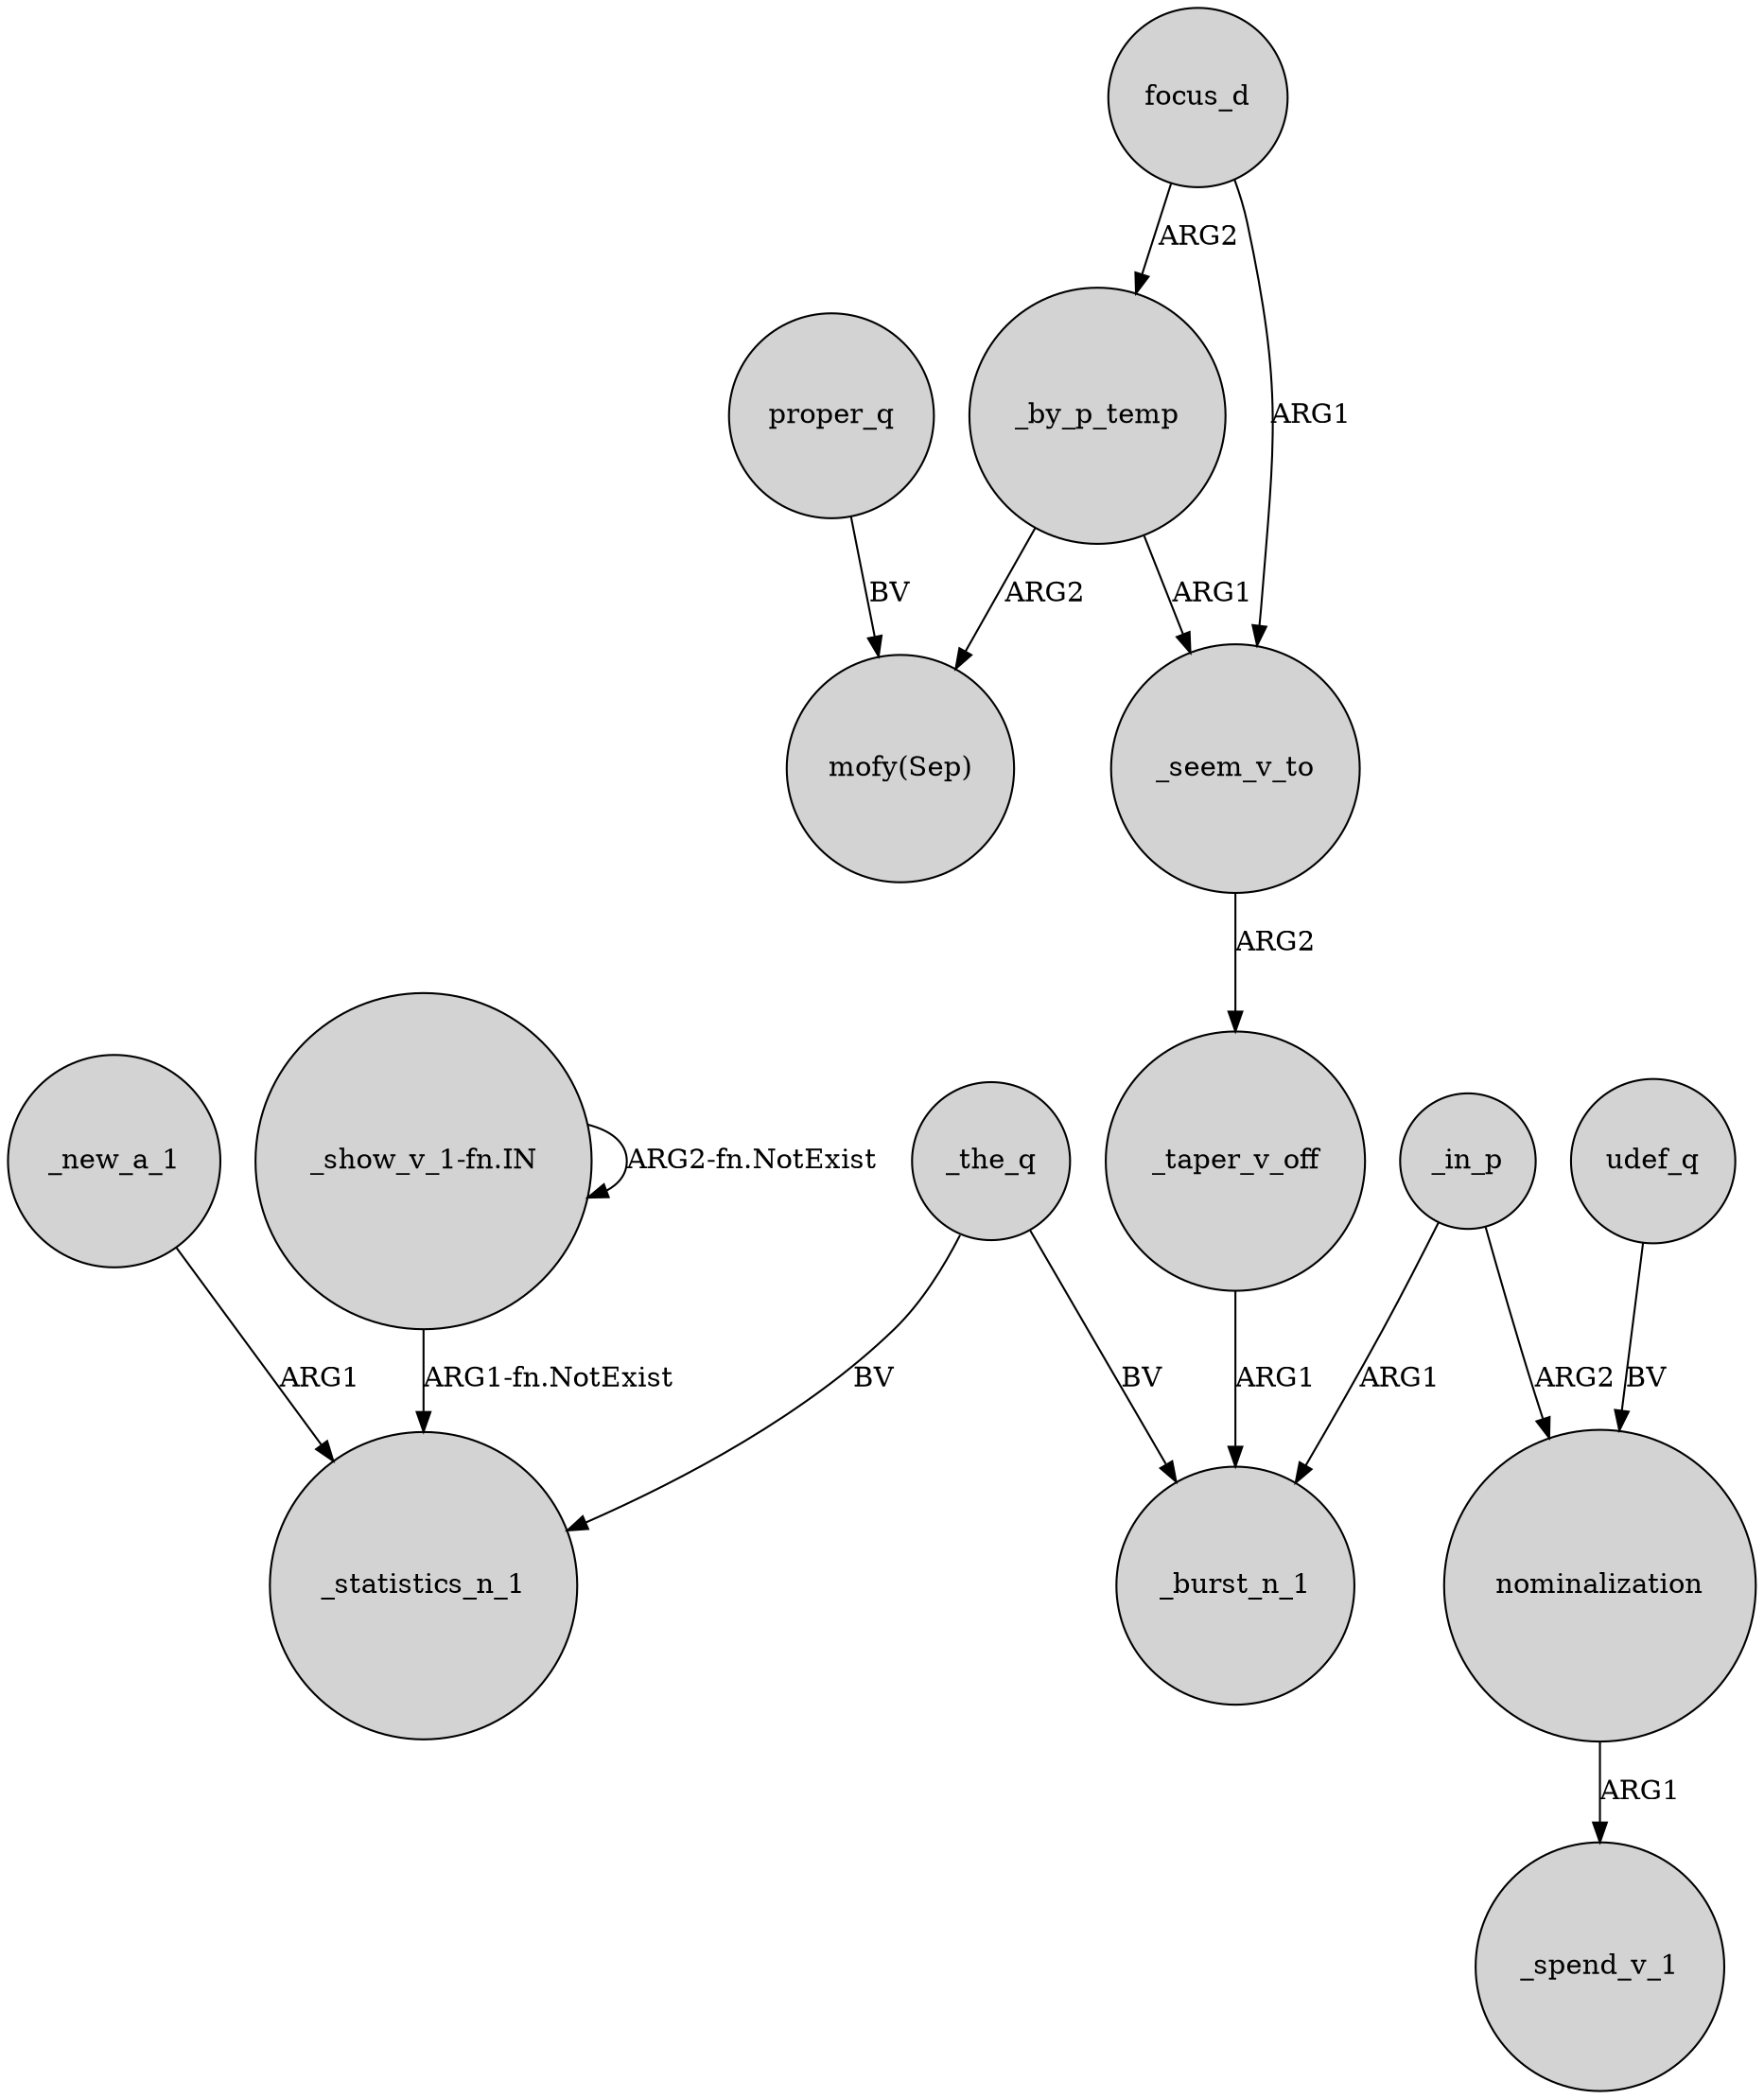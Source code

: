 digraph {
	node [shape=circle style=filled]
	proper_q -> "mofy(Sep)" [label=BV]
	_seem_v_to -> _taper_v_off [label=ARG2]
	_the_q -> _statistics_n_1 [label=BV]
	_new_a_1 -> _statistics_n_1 [label=ARG1]
	focus_d -> _by_p_temp [label=ARG2]
	focus_d -> _seem_v_to [label=ARG1]
	_by_p_temp -> _seem_v_to [label=ARG1]
	_the_q -> _burst_n_1 [label=BV]
	_in_p -> nominalization [label=ARG2]
	nominalization -> _spend_v_1 [label=ARG1]
	_taper_v_off -> _burst_n_1 [label=ARG1]
	"_show_v_1-fn.IN" -> "_show_v_1-fn.IN" [label="ARG2-fn.NotExist"]
	"_show_v_1-fn.IN" -> _statistics_n_1 [label="ARG1-fn.NotExist"]
	udef_q -> nominalization [label=BV]
	_in_p -> _burst_n_1 [label=ARG1]
	_by_p_temp -> "mofy(Sep)" [label=ARG2]
}
